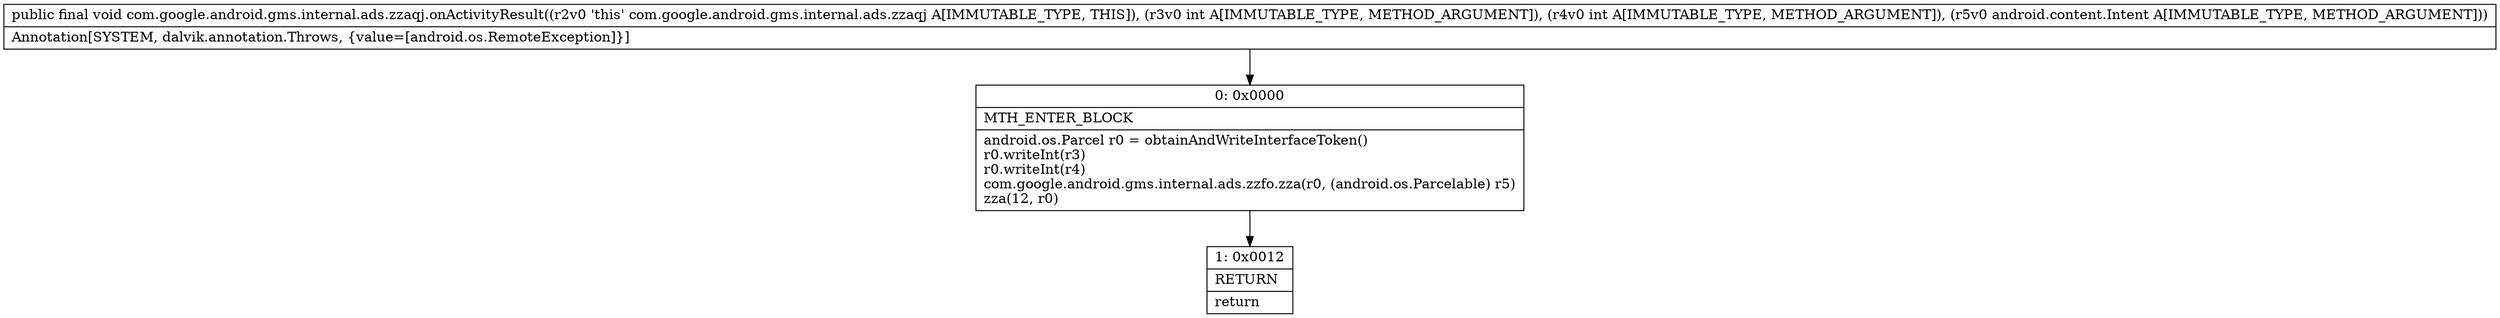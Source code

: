 digraph "CFG forcom.google.android.gms.internal.ads.zzaqj.onActivityResult(IILandroid\/content\/Intent;)V" {
Node_0 [shape=record,label="{0\:\ 0x0000|MTH_ENTER_BLOCK\l|android.os.Parcel r0 = obtainAndWriteInterfaceToken()\lr0.writeInt(r3)\lr0.writeInt(r4)\lcom.google.android.gms.internal.ads.zzfo.zza(r0, (android.os.Parcelable) r5)\lzza(12, r0)\l}"];
Node_1 [shape=record,label="{1\:\ 0x0012|RETURN\l|return\l}"];
MethodNode[shape=record,label="{public final void com.google.android.gms.internal.ads.zzaqj.onActivityResult((r2v0 'this' com.google.android.gms.internal.ads.zzaqj A[IMMUTABLE_TYPE, THIS]), (r3v0 int A[IMMUTABLE_TYPE, METHOD_ARGUMENT]), (r4v0 int A[IMMUTABLE_TYPE, METHOD_ARGUMENT]), (r5v0 android.content.Intent A[IMMUTABLE_TYPE, METHOD_ARGUMENT]))  | Annotation[SYSTEM, dalvik.annotation.Throws, \{value=[android.os.RemoteException]\}]\l}"];
MethodNode -> Node_0;
Node_0 -> Node_1;
}

